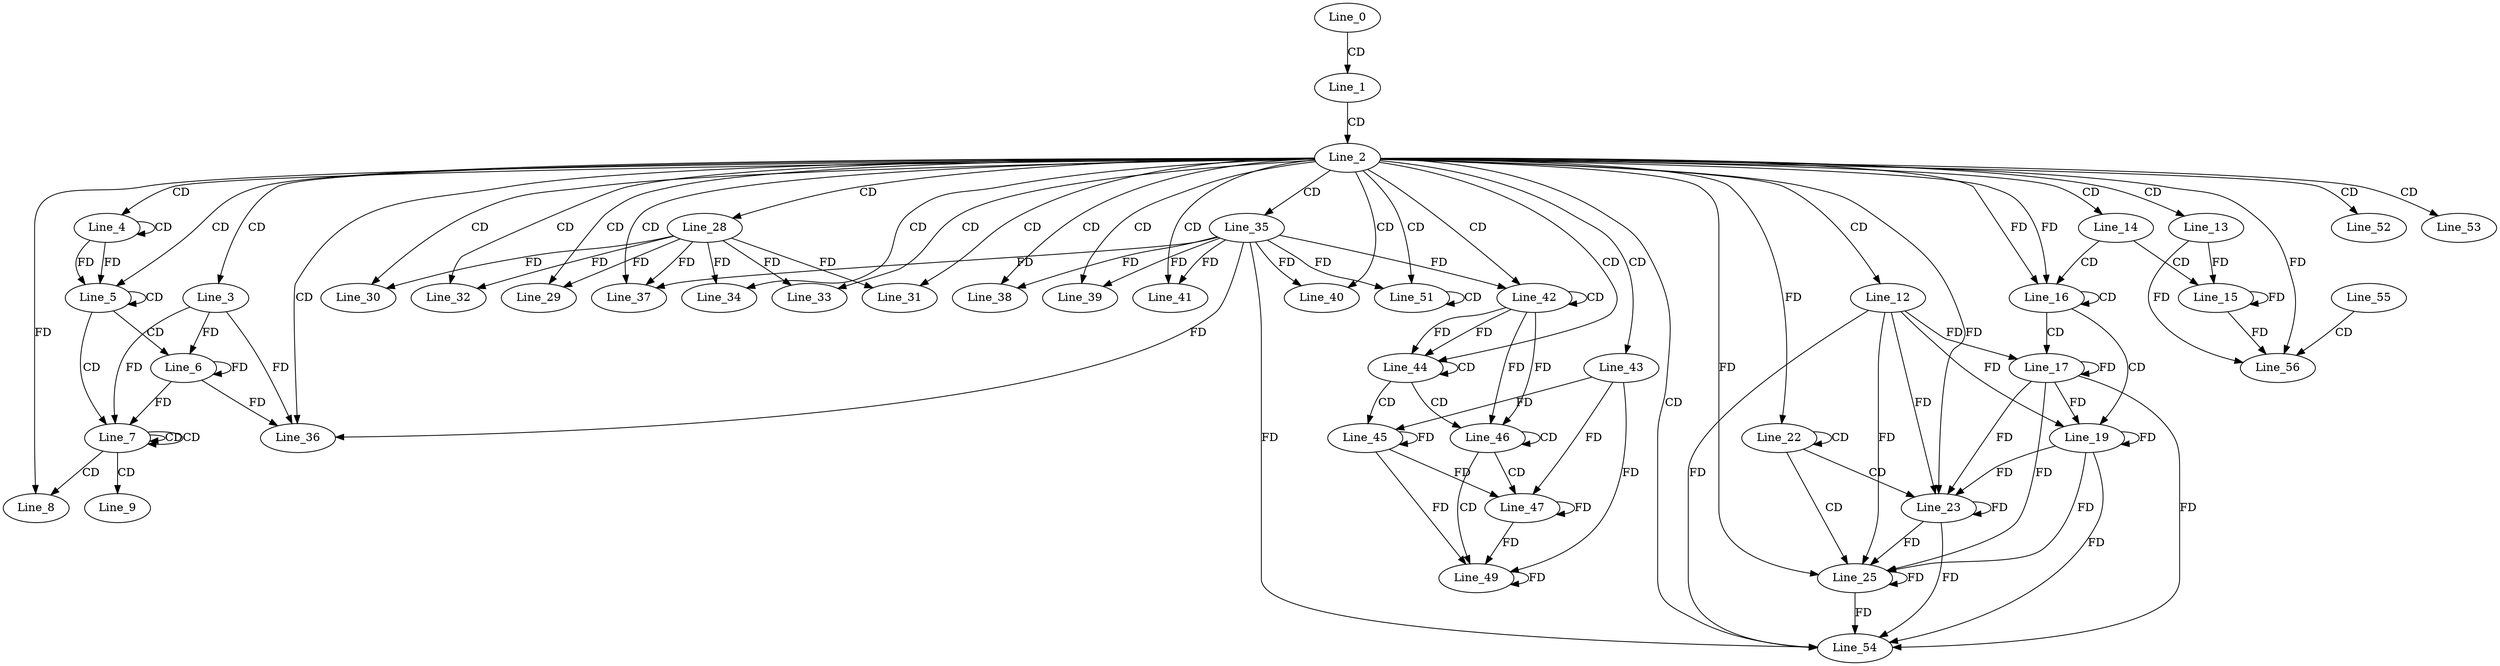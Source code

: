 digraph G {
  Line_0;
  Line_1;
  Line_2;
  Line_3;
  Line_4;
  Line_4;
  Line_5;
  Line_5;
  Line_6;
  Line_7;
  Line_7;
  Line_7;
  Line_8;
  Line_9;
  Line_12;
  Line_13;
  Line_14;
  Line_15;
  Line_16;
  Line_16;
  Line_17;
  Line_19;
  Line_22;
  Line_22;
  Line_23;
  Line_23;
  Line_25;
  Line_25;
  Line_28;
  Line_29;
  Line_29;
  Line_30;
  Line_31;
  Line_32;
  Line_33;
  Line_33;
  Line_34;
  Line_35;
  Line_36;
  Line_37;
  Line_38;
  Line_39;
  Line_40;
  Line_41;
  Line_42;
  Line_42;
  Line_42;
  Line_43;
  Line_44;
  Line_44;
  Line_45;
  Line_46;
  Line_46;
  Line_47;
  Line_49;
  Line_51;
  Line_51;
  Line_51;
  Line_52;
  Line_53;
  Line_54;
  Line_55;
  Line_56;
  Line_56;
  Line_56;
  Line_0 -> Line_1 [ label="CD" ];
  Line_1 -> Line_2 [ label="CD" ];
  Line_2 -> Line_3 [ label="CD" ];
  Line_2 -> Line_4 [ label="CD" ];
  Line_4 -> Line_4 [ label="CD" ];
  Line_2 -> Line_5 [ label="CD" ];
  Line_4 -> Line_5 [ label="FD" ];
  Line_5 -> Line_5 [ label="CD" ];
  Line_4 -> Line_5 [ label="FD" ];
  Line_5 -> Line_6 [ label="CD" ];
  Line_3 -> Line_6 [ label="FD" ];
  Line_6 -> Line_6 [ label="FD" ];
  Line_5 -> Line_7 [ label="CD" ];
  Line_7 -> Line_7 [ label="CD" ];
  Line_7 -> Line_7 [ label="CD" ];
  Line_3 -> Line_7 [ label="FD" ];
  Line_6 -> Line_7 [ label="FD" ];
  Line_7 -> Line_8 [ label="CD" ];
  Line_2 -> Line_8 [ label="FD" ];
  Line_7 -> Line_9 [ label="CD" ];
  Line_2 -> Line_12 [ label="CD" ];
  Line_2 -> Line_13 [ label="CD" ];
  Line_2 -> Line_14 [ label="CD" ];
  Line_14 -> Line_15 [ label="CD" ];
  Line_13 -> Line_15 [ label="FD" ];
  Line_15 -> Line_15 [ label="FD" ];
  Line_14 -> Line_16 [ label="CD" ];
  Line_2 -> Line_16 [ label="FD" ];
  Line_16 -> Line_16 [ label="CD" ];
  Line_2 -> Line_16 [ label="FD" ];
  Line_16 -> Line_17 [ label="CD" ];
  Line_12 -> Line_17 [ label="FD" ];
  Line_17 -> Line_17 [ label="FD" ];
  Line_16 -> Line_19 [ label="CD" ];
  Line_12 -> Line_19 [ label="FD" ];
  Line_17 -> Line_19 [ label="FD" ];
  Line_19 -> Line_19 [ label="FD" ];
  Line_22 -> Line_22 [ label="CD" ];
  Line_2 -> Line_22 [ label="FD" ];
  Line_22 -> Line_23 [ label="CD" ];
  Line_12 -> Line_23 [ label="FD" ];
  Line_17 -> Line_23 [ label="FD" ];
  Line_19 -> Line_23 [ label="FD" ];
  Line_23 -> Line_23 [ label="FD" ];
  Line_2 -> Line_23 [ label="FD" ];
  Line_22 -> Line_25 [ label="CD" ];
  Line_12 -> Line_25 [ label="FD" ];
  Line_17 -> Line_25 [ label="FD" ];
  Line_19 -> Line_25 [ label="FD" ];
  Line_23 -> Line_25 [ label="FD" ];
  Line_25 -> Line_25 [ label="FD" ];
  Line_2 -> Line_25 [ label="FD" ];
  Line_2 -> Line_28 [ label="CD" ];
  Line_2 -> Line_29 [ label="CD" ];
  Line_28 -> Line_29 [ label="FD" ];
  Line_2 -> Line_30 [ label="CD" ];
  Line_28 -> Line_30 [ label="FD" ];
  Line_2 -> Line_31 [ label="CD" ];
  Line_28 -> Line_31 [ label="FD" ];
  Line_2 -> Line_32 [ label="CD" ];
  Line_28 -> Line_32 [ label="FD" ];
  Line_2 -> Line_33 [ label="CD" ];
  Line_28 -> Line_33 [ label="FD" ];
  Line_2 -> Line_34 [ label="CD" ];
  Line_28 -> Line_34 [ label="FD" ];
  Line_2 -> Line_35 [ label="CD" ];
  Line_2 -> Line_36 [ label="CD" ];
  Line_35 -> Line_36 [ label="FD" ];
  Line_3 -> Line_36 [ label="FD" ];
  Line_6 -> Line_36 [ label="FD" ];
  Line_2 -> Line_37 [ label="CD" ];
  Line_35 -> Line_37 [ label="FD" ];
  Line_28 -> Line_37 [ label="FD" ];
  Line_2 -> Line_38 [ label="CD" ];
  Line_35 -> Line_38 [ label="FD" ];
  Line_2 -> Line_39 [ label="CD" ];
  Line_35 -> Line_39 [ label="FD" ];
  Line_2 -> Line_40 [ label="CD" ];
  Line_35 -> Line_40 [ label="FD" ];
  Line_2 -> Line_41 [ label="CD" ];
  Line_35 -> Line_41 [ label="FD" ];
  Line_2 -> Line_42 [ label="CD" ];
  Line_42 -> Line_42 [ label="CD" ];
  Line_35 -> Line_42 [ label="FD" ];
  Line_2 -> Line_43 [ label="CD" ];
  Line_2 -> Line_44 [ label="CD" ];
  Line_42 -> Line_44 [ label="FD" ];
  Line_44 -> Line_44 [ label="CD" ];
  Line_42 -> Line_44 [ label="FD" ];
  Line_44 -> Line_45 [ label="CD" ];
  Line_43 -> Line_45 [ label="FD" ];
  Line_45 -> Line_45 [ label="FD" ];
  Line_44 -> Line_46 [ label="CD" ];
  Line_42 -> Line_46 [ label="FD" ];
  Line_46 -> Line_46 [ label="CD" ];
  Line_42 -> Line_46 [ label="FD" ];
  Line_46 -> Line_47 [ label="CD" ];
  Line_43 -> Line_47 [ label="FD" ];
  Line_45 -> Line_47 [ label="FD" ];
  Line_47 -> Line_47 [ label="FD" ];
  Line_46 -> Line_49 [ label="CD" ];
  Line_43 -> Line_49 [ label="FD" ];
  Line_45 -> Line_49 [ label="FD" ];
  Line_47 -> Line_49 [ label="FD" ];
  Line_49 -> Line_49 [ label="FD" ];
  Line_2 -> Line_51 [ label="CD" ];
  Line_51 -> Line_51 [ label="CD" ];
  Line_35 -> Line_51 [ label="FD" ];
  Line_2 -> Line_52 [ label="CD" ];
  Line_2 -> Line_53 [ label="CD" ];
  Line_2 -> Line_54 [ label="CD" ];
  Line_35 -> Line_54 [ label="FD" ];
  Line_12 -> Line_54 [ label="FD" ];
  Line_17 -> Line_54 [ label="FD" ];
  Line_19 -> Line_54 [ label="FD" ];
  Line_23 -> Line_54 [ label="FD" ];
  Line_25 -> Line_54 [ label="FD" ];
  Line_55 -> Line_56 [ label="CD" ];
  Line_13 -> Line_56 [ label="FD" ];
  Line_15 -> Line_56 [ label="FD" ];
  Line_2 -> Line_56 [ label="FD" ];
}
